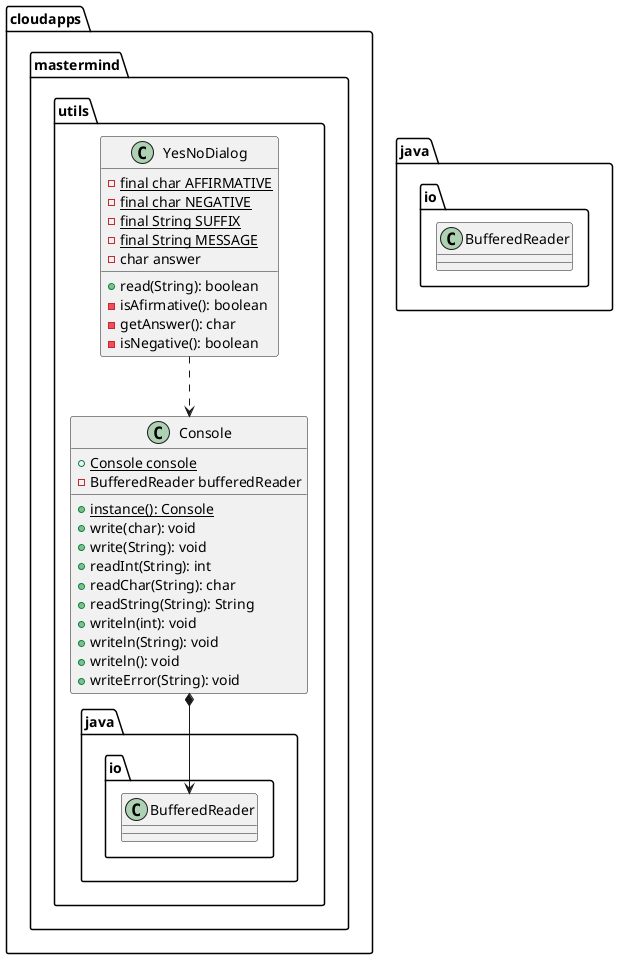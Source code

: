 @startuml Package **cloudapps.mastermind.utils**

package "cloudapps.mastermind.utils" {

  
  class Console {
    +{static}Console console
    -BufferedReader bufferedReader
    +{static} instance(): Console
    +write(char): void
    +write(String): void
    +readInt(String): int
    +readChar(String): char
    +readString(String): String
    +writeln(int): void
    +writeln(String): void
    +writeln(): void
    +writeError(String): void

  }
  
  class YesNoDialog {
    {static} -final char AFFIRMATIVE
    {static} -final char NEGATIVE
    {static} -final String SUFFIX
    {static} -final String MESSAGE
    -char answer
    +read(String): boolean
    -isAfirmative(): boolean
    -getAnswer(): char
    -isNegative(): boolean
  }
  
  YesNoDialog ..> Console
  Console *--> java.io.BufferedReader
  }

package "java.io" {
  
  class BufferedReader {}


@enduml
